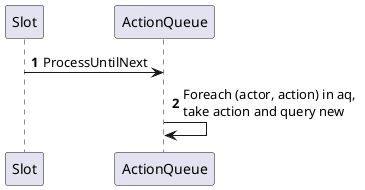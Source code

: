 @startuml
'https://plantuml.com/sequence-diagram

autonumber

Slot -> ActionQueue: ProcessUntilNext
ActionQueue -> ActionQueue: Foreach (actor, action) in aq, \ntake action and query new
'ActionQueue -> ActionQueue: Commit player action and then SetNewActive
'ActionQueue --> ActionQueue: Prune stales
'ActionQueue -> Signal: Return control
@enduml